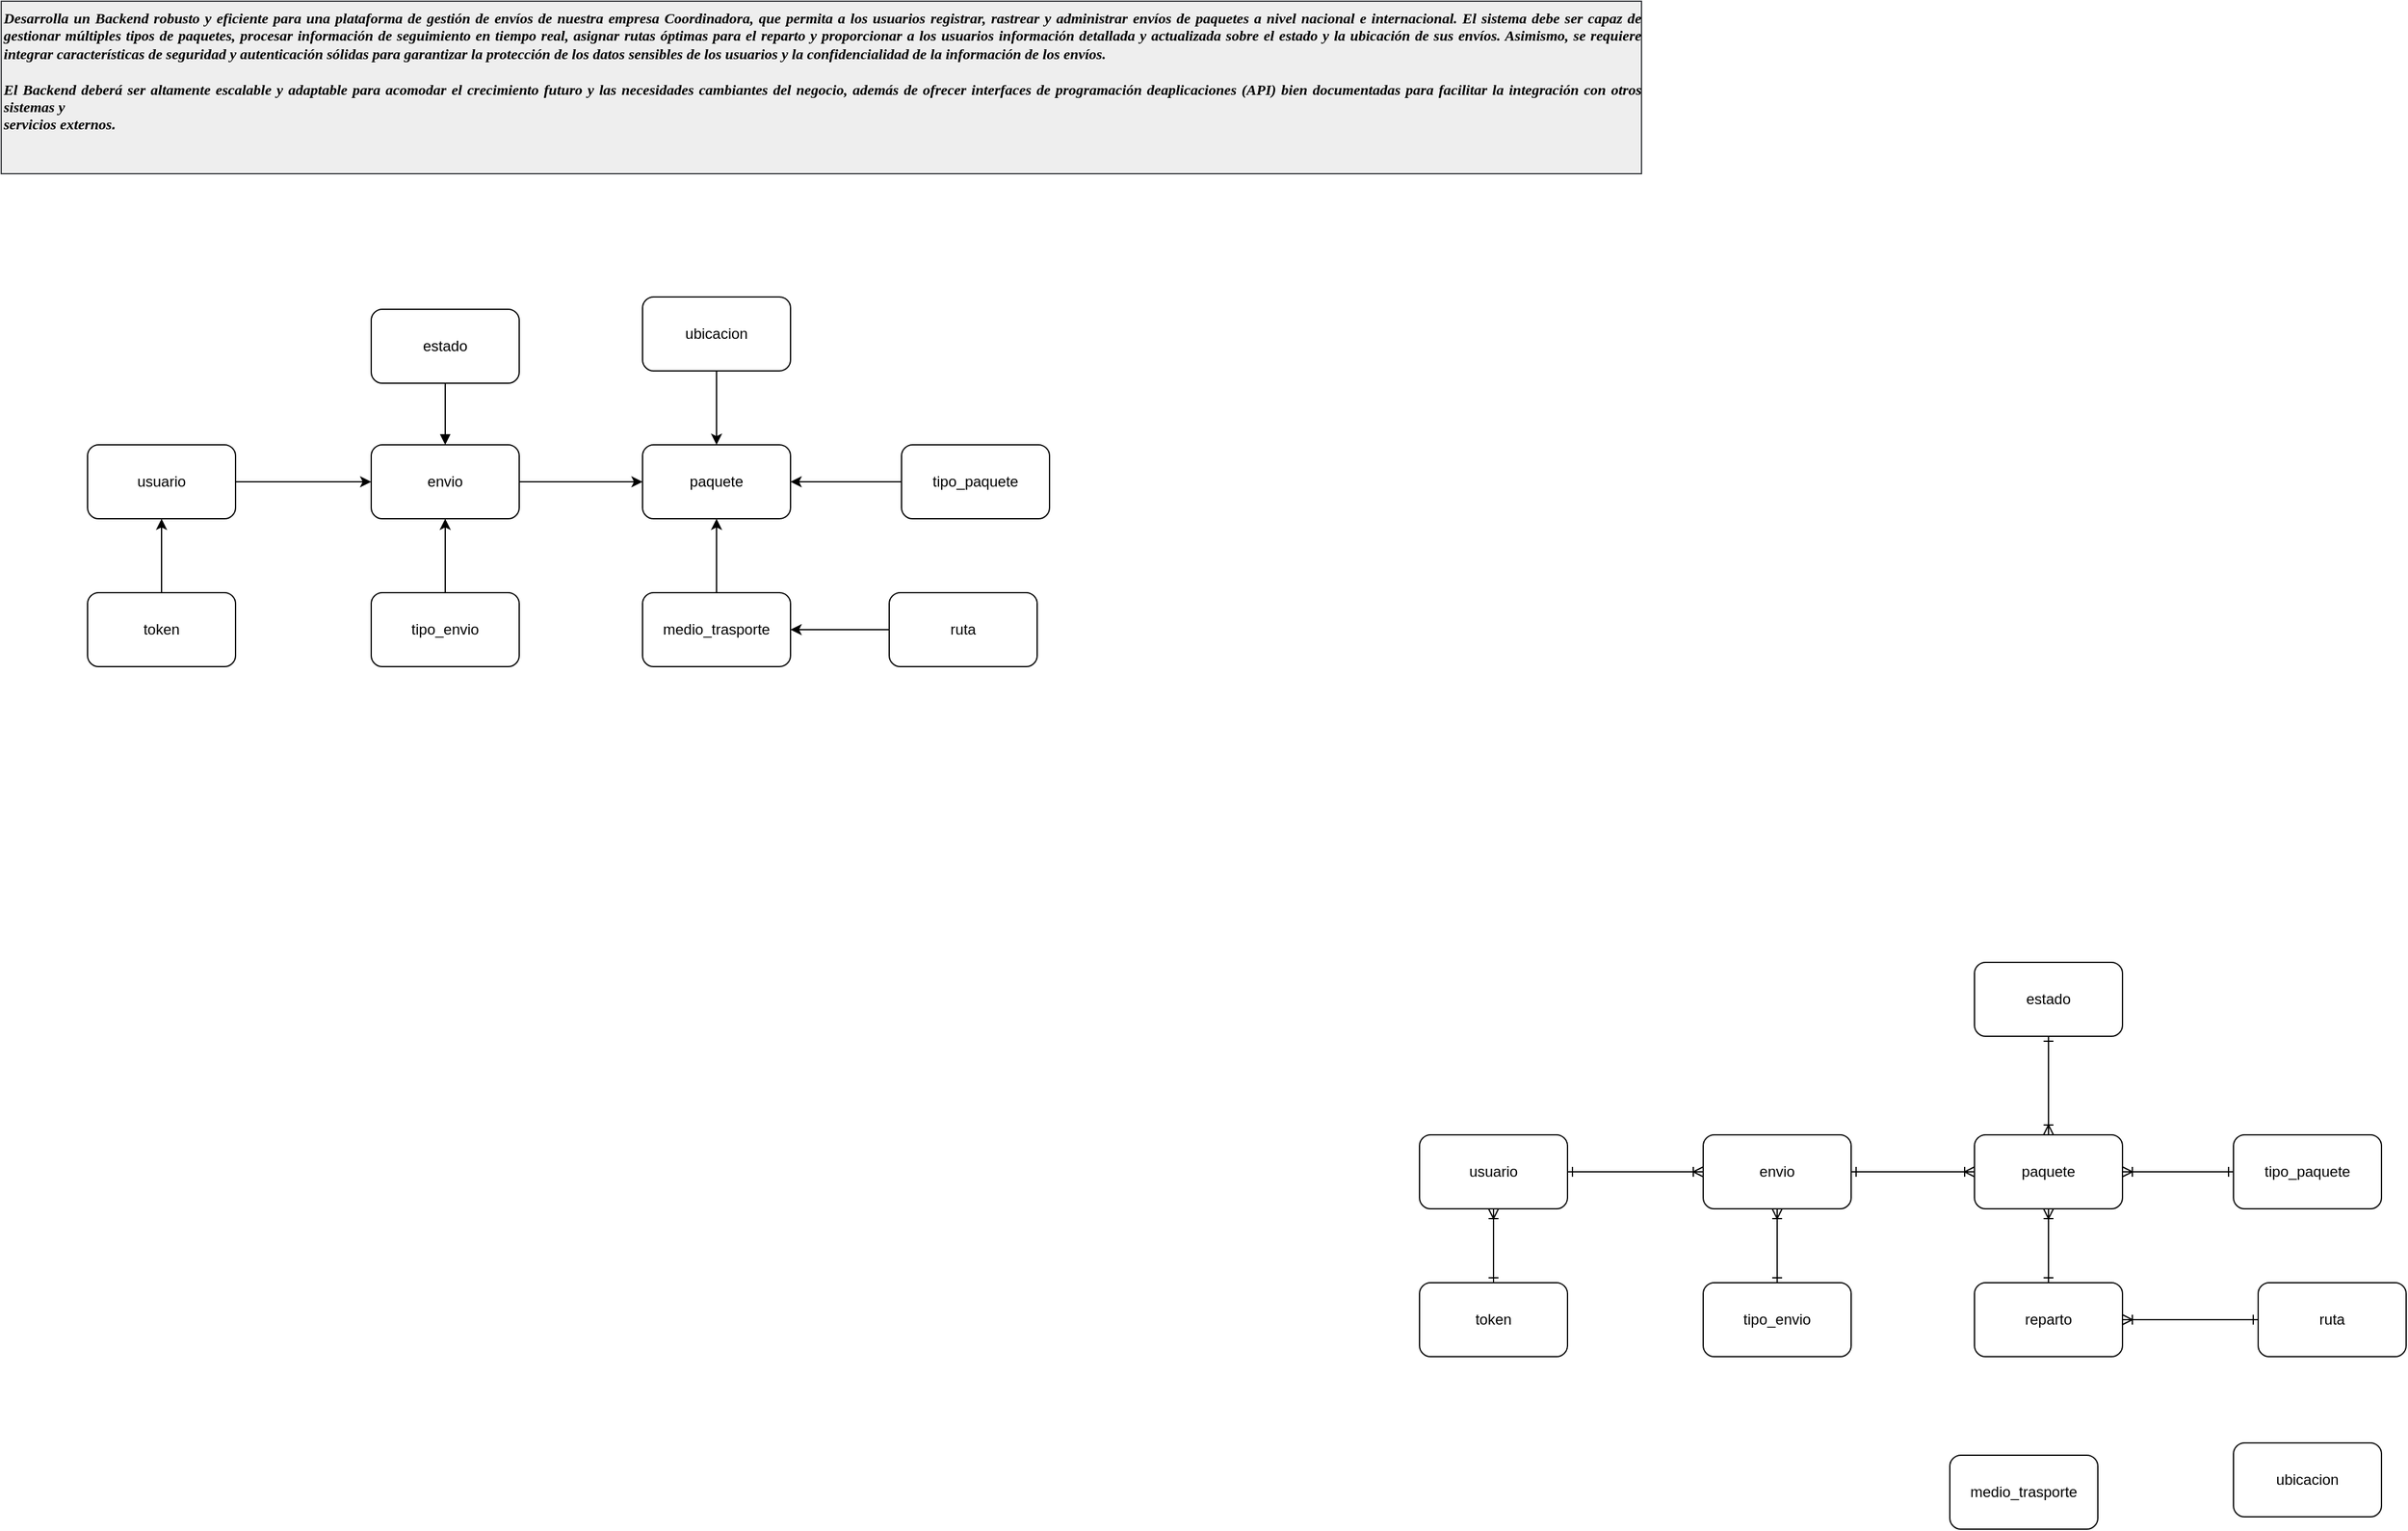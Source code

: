 <mxfile>
    <diagram id="SF0gCneb1vtWk4Vpl8B9" name="Page-1">
        <mxGraphModel dx="583" dy="2317" grid="1" gridSize="10" guides="1" tooltips="1" connect="1" arrows="1" fold="1" page="1" pageScale="1" pageWidth="850" pageHeight="1100" math="0" shadow="0">
            <root>
                <mxCell id="0"/>
                <mxCell id="1" parent="0"/>
                <mxCell id="39" style="edgeStyle=none;html=1;exitX=1;exitY=0.5;exitDx=0;exitDy=0;entryX=0;entryY=0.5;entryDx=0;entryDy=0;fontFamily=Verdana;fontColor=#FFFFFF;startArrow=none;startFill=0;endArrow=classic;endFill=1;" parent="1" source="3" target="37" edge="1">
                    <mxGeometry relative="1" as="geometry"/>
                </mxCell>
                <mxCell id="3" value="usuario" style="rounded=1;whiteSpace=wrap;html=1;" parent="1" vertex="1">
                    <mxGeometry x="280" y="330" width="120" height="60" as="geometry"/>
                </mxCell>
                <mxCell id="4" value="&lt;div style=&quot;text-align: justify;&quot;&gt;&lt;span style=&quot;background-color: initial;&quot;&gt;&lt;font face=&quot;Verdana&quot; color=&quot;#000000&quot;&gt;&lt;b&gt;&lt;i&gt;Desarrolla un Backend robusto y eficiente para una plataforma de gestión de envíos de&amp;nbsp;&lt;/i&gt;&lt;/b&gt;&lt;/font&gt;&lt;/span&gt;&lt;span style=&quot;background-color: initial;&quot;&gt;&lt;font face=&quot;Verdana&quot; color=&quot;#000000&quot;&gt;&lt;b&gt;&lt;i&gt;nuestra empresa Coordinadora, que permita a los usuarios registrar, rastrear y administrar&amp;nbsp;&lt;/i&gt;&lt;/b&gt;&lt;/font&gt;&lt;/span&gt;&lt;b style=&quot;background-color: initial; color: rgb(0, 0, 0); font-family: Verdana;&quot;&gt;&lt;i&gt;envíos de paquetes a nivel nacional e internacional. El sistema debe ser capaz de gestionar&amp;nbsp;&lt;/i&gt;&lt;/b&gt;&lt;b style=&quot;background-color: initial; color: rgb(0, 0, 0); font-family: Verdana;&quot;&gt;&lt;i&gt;múltiples tipos de paquetes, procesar información de seguimiento en tiempo real, asignar&amp;nbsp;&lt;/i&gt;&lt;/b&gt;&lt;b style=&quot;background-color: initial; color: rgb(0, 0, 0); font-family: Verdana;&quot;&gt;&lt;i&gt;rutas óptimas para el reparto y proporcionar a los usuarios información detallada y&amp;nbsp;&lt;/i&gt;&lt;/b&gt;&lt;b style=&quot;background-color: initial; color: rgb(0, 0, 0); font-family: Verdana;&quot;&gt;&lt;i&gt;actualizada sobre el estado y la ubicación de sus envíos. Asimismo, se requiere integrar&amp;nbsp;&lt;/i&gt;&lt;/b&gt;&lt;b style=&quot;background-color: initial; color: rgb(0, 0, 0); font-family: Verdana;&quot;&gt;&lt;i&gt;características de seguridad y autenticación sólidas para garantizar la protección de los&amp;nbsp;&lt;/i&gt;&lt;/b&gt;&lt;b style=&quot;background-color: initial; color: rgb(0, 0, 0); font-family: Verdana;&quot;&gt;&lt;i&gt;datos sensibles de los usuarios y la confidencialidad de la información de los envíos.&amp;nbsp;&lt;/i&gt;&lt;/b&gt;&lt;/div&gt;&lt;div style=&quot;text-align: justify;&quot;&gt;&lt;b style=&quot;color: rgb(0, 0, 0); font-family: Verdana; background-color: initial;&quot;&gt;&lt;i&gt;&lt;br&gt;&lt;/i&gt;&lt;/b&gt;&lt;/div&gt;&lt;div style=&quot;text-align: justify;&quot;&gt;&lt;b style=&quot;color: rgb(0, 0, 0); font-family: Verdana; background-color: initial;&quot;&gt;&lt;i&gt;El&amp;nbsp;&lt;/i&gt;&lt;/b&gt;&lt;b style=&quot;color: rgb(0, 0, 0); font-family: Verdana; background-color: initial;&quot;&gt;&lt;i&gt;Backend deberá ser altamente escalable y adaptable para acomodar el crecimiento futuro&amp;nbsp;&lt;/i&gt;&lt;/b&gt;&lt;b style=&quot;color: rgb(0, 0, 0); font-family: Verdana; background-color: initial;&quot;&gt;&lt;i&gt;y las necesidades cambiantes del negocio, además de ofrecer interfaces de programación de&lt;/i&gt;&lt;/b&gt;&lt;b style=&quot;color: rgb(0, 0, 0); font-family: Verdana; background-color: initial;&quot;&gt;&lt;i&gt;aplicaciones (API) bien documentadas para facilitar la integración con otros sistemas y&lt;/i&gt;&lt;/b&gt;&lt;/div&gt;&lt;div style=&quot;text-align: justify;&quot;&gt;&lt;span style=&quot;background-color: initial;&quot;&gt;&lt;font color=&quot;#000000&quot;&gt;&lt;b&gt;&lt;i&gt;&lt;font face=&quot;Verdana&quot;&gt;servicios externos&lt;/font&gt;.&lt;/i&gt;&lt;/b&gt;&lt;/font&gt;&lt;/span&gt;&lt;/div&gt;" style="text;whiteSpace=wrap;html=1;fillColor=#eeeeee;strokeColor=#36393d;" parent="1" vertex="1">
                    <mxGeometry x="210" y="-30" width="1330" height="140" as="geometry"/>
                </mxCell>
                <mxCell id="43" style="edgeStyle=none;html=1;exitX=0;exitY=0.5;exitDx=0;exitDy=0;entryX=1;entryY=0.5;entryDx=0;entryDy=0;fontFamily=Verdana;fontColor=#FFFFFF;startArrow=none;startFill=0;endArrow=classic;endFill=1;" parent="1" source="6" target="7" edge="1">
                    <mxGeometry relative="1" as="geometry"/>
                </mxCell>
                <mxCell id="6" value="tipo_paquete" style="rounded=1;whiteSpace=wrap;html=1;" parent="1" vertex="1">
                    <mxGeometry x="940" y="330" width="120" height="60" as="geometry"/>
                </mxCell>
                <mxCell id="7" value="paquete" style="rounded=1;whiteSpace=wrap;html=1;" parent="1" vertex="1">
                    <mxGeometry x="730" y="330" width="120" height="60" as="geometry"/>
                </mxCell>
                <mxCell id="67" style="edgeStyle=none;html=1;exitX=0;exitY=0.5;exitDx=0;exitDy=0;entryX=1;entryY=0.5;entryDx=0;entryDy=0;fontFamily=Verdana;fontColor=#FFFFFF;startArrow=none;startFill=0;endArrow=classic;endFill=1;" parent="1" source="8" target="33" edge="1">
                    <mxGeometry relative="1" as="geometry"/>
                </mxCell>
                <mxCell id="8" value="ruta" style="rounded=1;whiteSpace=wrap;html=1;" parent="1" vertex="1">
                    <mxGeometry x="930" y="450" width="120" height="60" as="geometry"/>
                </mxCell>
                <mxCell id="30" style="edgeStyle=none;html=1;exitX=0.5;exitY=1;exitDx=0;exitDy=0;entryX=0.5;entryY=0;entryDx=0;entryDy=0;fontFamily=Verdana;fontColor=#FFFFFF;startArrow=none;startFill=0;endArrow=block;endFill=1;" parent="1" source="9" target="37" edge="1">
                    <mxGeometry relative="1" as="geometry"/>
                </mxCell>
                <mxCell id="9" value="estado" style="rounded=1;whiteSpace=wrap;html=1;" parent="1" vertex="1">
                    <mxGeometry x="510" y="220" width="120" height="60" as="geometry"/>
                </mxCell>
                <mxCell id="65" style="edgeStyle=none;html=1;exitX=0.5;exitY=1;exitDx=0;exitDy=0;fontFamily=Verdana;fontColor=#FFFFFF;startArrow=none;startFill=0;endArrow=classic;endFill=1;" parent="1" source="10" target="7" edge="1">
                    <mxGeometry relative="1" as="geometry"/>
                </mxCell>
                <mxCell id="10" value="ubicacion" style="rounded=1;whiteSpace=wrap;html=1;" parent="1" vertex="1">
                    <mxGeometry x="730" y="210" width="120" height="60" as="geometry"/>
                </mxCell>
                <mxCell id="44" style="edgeStyle=none;html=1;exitX=0.5;exitY=0;exitDx=0;exitDy=0;fontFamily=Verdana;fontColor=#FFFFFF;startArrow=none;startFill=0;endArrow=classic;endFill=1;" parent="1" source="11" target="3" edge="1">
                    <mxGeometry relative="1" as="geometry"/>
                </mxCell>
                <mxCell id="11" value="token" style="rounded=1;whiteSpace=wrap;html=1;" parent="1" vertex="1">
                    <mxGeometry x="280" y="450" width="120" height="60" as="geometry"/>
                </mxCell>
                <mxCell id="66" style="edgeStyle=none;html=1;exitX=0.5;exitY=0;exitDx=0;exitDy=0;entryX=0.5;entryY=1;entryDx=0;entryDy=0;fontFamily=Verdana;fontColor=#FFFFFF;startArrow=none;startFill=0;endArrow=classic;endFill=1;" parent="1" source="33" target="7" edge="1">
                    <mxGeometry relative="1" as="geometry"/>
                </mxCell>
                <mxCell id="33" value="medio_trasporte" style="rounded=1;whiteSpace=wrap;html=1;" parent="1" vertex="1">
                    <mxGeometry x="730" y="450" width="120" height="60" as="geometry"/>
                </mxCell>
                <mxCell id="40" style="edgeStyle=none;html=1;exitX=1;exitY=0.5;exitDx=0;exitDy=0;entryX=0;entryY=0.5;entryDx=0;entryDy=0;fontFamily=Verdana;fontColor=#FFFFFF;startArrow=none;startFill=0;endArrow=classic;endFill=1;" parent="1" source="37" target="7" edge="1">
                    <mxGeometry relative="1" as="geometry"/>
                </mxCell>
                <mxCell id="37" value="envio" style="rounded=1;whiteSpace=wrap;html=1;" parent="1" vertex="1">
                    <mxGeometry x="510" y="330" width="120" height="60" as="geometry"/>
                </mxCell>
                <mxCell id="41" style="edgeStyle=none;html=1;exitX=0.5;exitY=0;exitDx=0;exitDy=0;entryX=0.5;entryY=1;entryDx=0;entryDy=0;fontFamily=Verdana;fontColor=#FFFFFF;startArrow=none;startFill=0;endArrow=classic;endFill=1;" parent="1" source="38" target="37" edge="1">
                    <mxGeometry relative="1" as="geometry"/>
                </mxCell>
                <mxCell id="38" value="tipo_envio" style="rounded=1;whiteSpace=wrap;html=1;" parent="1" vertex="1">
                    <mxGeometry x="510" y="450" width="120" height="60" as="geometry"/>
                </mxCell>
                <mxCell id="45" style="edgeStyle=none;html=1;exitX=1;exitY=0.5;exitDx=0;exitDy=0;entryX=0;entryY=0.5;entryDx=0;entryDy=0;fontFamily=Verdana;fontColor=#FFFFFF;startArrow=ERone;startFill=0;endArrow=ERoneToMany;endFill=0;" parent="1" source="46" target="61" edge="1">
                    <mxGeometry relative="1" as="geometry"/>
                </mxCell>
                <mxCell id="46" value="usuario" style="rounded=1;whiteSpace=wrap;html=1;" parent="1" vertex="1">
                    <mxGeometry x="1360" y="890" width="120" height="60" as="geometry"/>
                </mxCell>
                <mxCell id="47" style="edgeStyle=none;html=1;exitX=0;exitY=0.5;exitDx=0;exitDy=0;entryX=1;entryY=0.5;entryDx=0;entryDy=0;fontFamily=Verdana;fontColor=#FFFFFF;startArrow=ERone;startFill=0;endArrow=ERoneToMany;endFill=0;" parent="1" source="48" target="49" edge="1">
                    <mxGeometry relative="1" as="geometry"/>
                </mxCell>
                <mxCell id="48" value="tipo_paquete" style="rounded=1;whiteSpace=wrap;html=1;" parent="1" vertex="1">
                    <mxGeometry x="2020" y="890" width="120" height="60" as="geometry"/>
                </mxCell>
                <mxCell id="49" value="paquete" style="rounded=1;whiteSpace=wrap;html=1;" parent="1" vertex="1">
                    <mxGeometry x="1810" y="890" width="120" height="60" as="geometry"/>
                </mxCell>
                <mxCell id="50" style="edgeStyle=none;html=1;exitX=0;exitY=0.5;exitDx=0;exitDy=0;entryX=1;entryY=0.5;entryDx=0;entryDy=0;fontFamily=Verdana;fontColor=#FFFFFF;startArrow=ERone;startFill=0;endArrow=ERoneToMany;endFill=0;" parent="1" source="51" target="58" edge="1">
                    <mxGeometry relative="1" as="geometry"/>
                </mxCell>
                <mxCell id="51" value="ruta" style="rounded=1;whiteSpace=wrap;html=1;" parent="1" vertex="1">
                    <mxGeometry x="2040" y="1010" width="120" height="60" as="geometry"/>
                </mxCell>
                <mxCell id="52" style="edgeStyle=none;html=1;exitX=0.5;exitY=1;exitDx=0;exitDy=0;entryX=0.5;entryY=0;entryDx=0;entryDy=0;fontFamily=Verdana;fontColor=#FFFFFF;startArrow=ERone;startFill=0;endArrow=ERoneToMany;endFill=0;" parent="1" source="53" target="49" edge="1">
                    <mxGeometry relative="1" as="geometry"/>
                </mxCell>
                <mxCell id="53" value="estado" style="rounded=1;whiteSpace=wrap;html=1;" parent="1" vertex="1">
                    <mxGeometry x="1810" y="750" width="120" height="60" as="geometry"/>
                </mxCell>
                <mxCell id="54" value="ubicacion" style="rounded=1;whiteSpace=wrap;html=1;" parent="1" vertex="1">
                    <mxGeometry x="2020" y="1140" width="120" height="60" as="geometry"/>
                </mxCell>
                <mxCell id="55" style="edgeStyle=none;html=1;exitX=0.5;exitY=0;exitDx=0;exitDy=0;fontFamily=Verdana;fontColor=#FFFFFF;startArrow=ERone;startFill=0;endArrow=ERoneToMany;endFill=0;" parent="1" source="56" target="46" edge="1">
                    <mxGeometry relative="1" as="geometry"/>
                </mxCell>
                <mxCell id="56" value="token" style="rounded=1;whiteSpace=wrap;html=1;" parent="1" vertex="1">
                    <mxGeometry x="1360" y="1010" width="120" height="60" as="geometry"/>
                </mxCell>
                <mxCell id="57" style="edgeStyle=none;html=1;exitX=0.5;exitY=0;exitDx=0;exitDy=0;entryX=0.5;entryY=1;entryDx=0;entryDy=0;fontFamily=Verdana;fontColor=#FFFFFF;startArrow=ERone;startFill=0;endArrow=ERoneToMany;endFill=0;" parent="1" source="58" target="49" edge="1">
                    <mxGeometry relative="1" as="geometry"/>
                </mxCell>
                <mxCell id="58" value="reparto" style="rounded=1;whiteSpace=wrap;html=1;" parent="1" vertex="1">
                    <mxGeometry x="1810" y="1010" width="120" height="60" as="geometry"/>
                </mxCell>
                <mxCell id="59" value="medio_trasporte" style="rounded=1;whiteSpace=wrap;html=1;" parent="1" vertex="1">
                    <mxGeometry x="1790" y="1150" width="120" height="60" as="geometry"/>
                </mxCell>
                <mxCell id="60" style="edgeStyle=none;html=1;exitX=1;exitY=0.5;exitDx=0;exitDy=0;entryX=0;entryY=0.5;entryDx=0;entryDy=0;fontFamily=Verdana;fontColor=#FFFFFF;startArrow=ERone;startFill=0;endArrow=ERoneToMany;endFill=0;" parent="1" source="61" target="49" edge="1">
                    <mxGeometry relative="1" as="geometry"/>
                </mxCell>
                <mxCell id="61" value="envio" style="rounded=1;whiteSpace=wrap;html=1;" parent="1" vertex="1">
                    <mxGeometry x="1590" y="890" width="120" height="60" as="geometry"/>
                </mxCell>
                <mxCell id="62" style="edgeStyle=none;html=1;exitX=0.5;exitY=0;exitDx=0;exitDy=0;entryX=0.5;entryY=1;entryDx=0;entryDy=0;fontFamily=Verdana;fontColor=#FFFFFF;startArrow=ERone;startFill=0;endArrow=ERoneToMany;endFill=0;" parent="1" source="63" target="61" edge="1">
                    <mxGeometry relative="1" as="geometry"/>
                </mxCell>
                <mxCell id="63" value="tipo_envio" style="rounded=1;whiteSpace=wrap;html=1;" parent="1" vertex="1">
                    <mxGeometry x="1590" y="1010" width="120" height="60" as="geometry"/>
                </mxCell>
                <mxCell id="68" value="Realizar" style="text;html=1;align=center;verticalAlign=middle;resizable=0;points=[];autosize=1;strokeColor=none;fillColor=none;fontFamily=Verdana;fontColor=#FFFFFF;" parent="1" vertex="1">
                    <mxGeometry x="420" y="330" width="70" height="30" as="geometry"/>
                </mxCell>
            </root>
        </mxGraphModel>
    </diagram>
</mxfile>